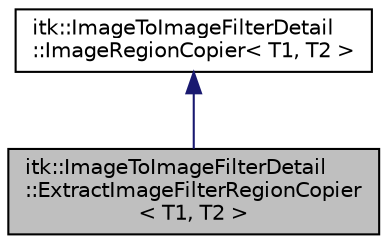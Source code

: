digraph "itk::ImageToImageFilterDetail::ExtractImageFilterRegionCopier&lt; T1, T2 &gt;"
{
 // LATEX_PDF_SIZE
  edge [fontname="Helvetica",fontsize="10",labelfontname="Helvetica",labelfontsize="10"];
  node [fontname="Helvetica",fontsize="10",shape=record];
  Node1 [label="itk::ImageToImageFilterDetail\l::ExtractImageFilterRegionCopier\l\< T1, T2 \>",height=0.2,width=0.4,color="black", fillcolor="grey75", style="filled", fontcolor="black",tooltip="A special variation of ImageRegionCopier for when the output image has fewer dimensions than the inpu..."];
  Node2 -> Node1 [dir="back",color="midnightblue",fontsize="10",style="solid",fontname="Helvetica"];
  Node2 [label="itk::ImageToImageFilterDetail\l::ImageRegionCopier\< T1, T2 \>",height=0.2,width=0.4,color="black", fillcolor="white", style="filled",URL="$classitk_1_1ImageToImageFilterDetail_1_1ImageRegionCopier.html",tooltip=" "];
}
